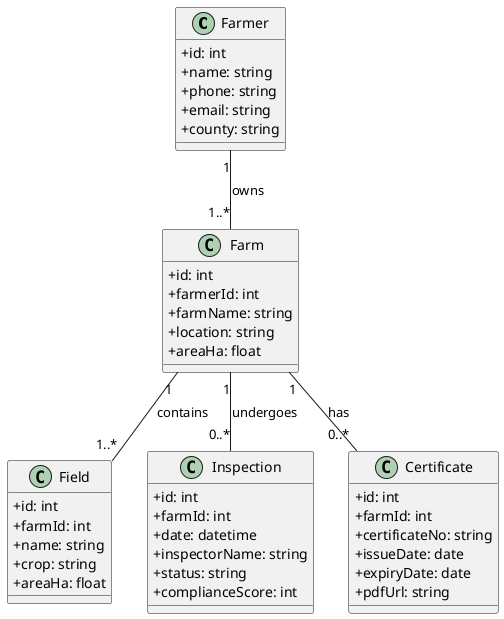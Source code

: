 @startuml
skinparam classAttributeIconSize 0

class Farmer {
  +id: int
  +name: string
  +phone: string
  +email: string
  +county: string
}

class Farm {
  +id: int
  +farmerId: int
  +farmName: string
  +location: string
  +areaHa: float
}

class Field {
  +id: int
  +farmId: int
  +name: string
  +crop: string
  +areaHa: float
}

class Inspection {
  +id: int
  +farmId: int
  +date: datetime
  +inspectorName: string
  +status: string
  +complianceScore: int
}

class Certificate {
  +id: int
  +farmId: int
  +certificateNo: string
  +issueDate: date
  +expiryDate: date
  +pdfUrl: string
}

Farmer "1" -- "1..*" Farm : owns
Farm "1" -- "1..*" Field : contains
Farm "1" -- "0..*" Inspection : undergoes
Farm "1" -- "0..*" Certificate : has

@enduml